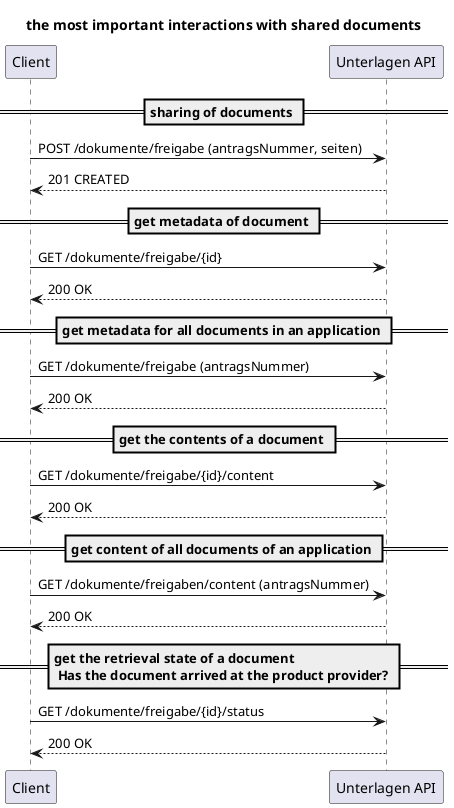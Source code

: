 @startuml
title the most important interactions with shared documents

participant Client as c
participant "Unterlagen API" as api

== sharing of documents ==
c -> api: POST /dokumente/freigabe (antragsNummer, seiten)
api --> c: 201 CREATED

== get metadata of document ==
c -> api: GET /dokumente/freigabe/{id}
api --> c: 200 OK

== get metadata for all documents in an application ==
c -> api: GET /dokumente/freigabe (antragsNummer)
api --> c: 200 OK

== get the contents of a document ==
c -> api: GET /dokumente/freigabe/{id}/content
api --> c: 200 OK

== get content of all documents of an application ==
c -> api: GET /dokumente/freigaben/content (antragsNummer)
api --> c: 200 OK

== get the retrieval state of a document \n Has the document arrived at the product provider? ==
c -> api: GET /dokumente/freigabe/{id}/status
api --> c: 200 OK


@enduml
